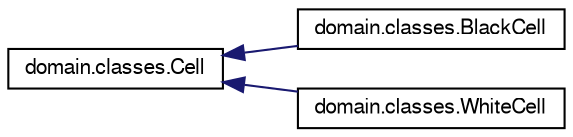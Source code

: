 digraph "Representación gráfica de la clase"
{
 // LATEX_PDF_SIZE
  edge [fontname="FreeSans",fontsize="10",labelfontname="FreeSans",labelfontsize="10"];
  node [fontname="FreeSans",fontsize="10",shape=record];
  rankdir="LR";
  Node0 [label="domain.classes.Cell",height=0.2,width=0.4,color="black", fillcolor="white", style="filled",URL="$classdomain_1_1classes_1_1_cell.html",tooltip="Clase Cell que contiene los métodos necesarios para cualquier tipo de Celda."];
  Node0 -> Node1 [dir="back",color="midnightblue",fontsize="10",style="solid",fontname="FreeSans"];
  Node1 [label="domain.classes.BlackCell",height=0.2,width=0.4,color="black", fillcolor="white", style="filled",URL="$classdomain_1_1classes_1_1_black_cell.html",tooltip="Clase BlackCell que identifica y contiene los atributos necesarios de una celda negra."];
  Node0 -> Node2 [dir="back",color="midnightblue",fontsize="10",style="solid",fontname="FreeSans"];
  Node2 [label="domain.classes.WhiteCell",height=0.2,width=0.4,color="black", fillcolor="white", style="filled",URL="$classdomain_1_1classes_1_1_white_cell.html",tooltip="Clase WhiteCell que identifica y contiene los atributos necesarios de una celda blanca."];
}
